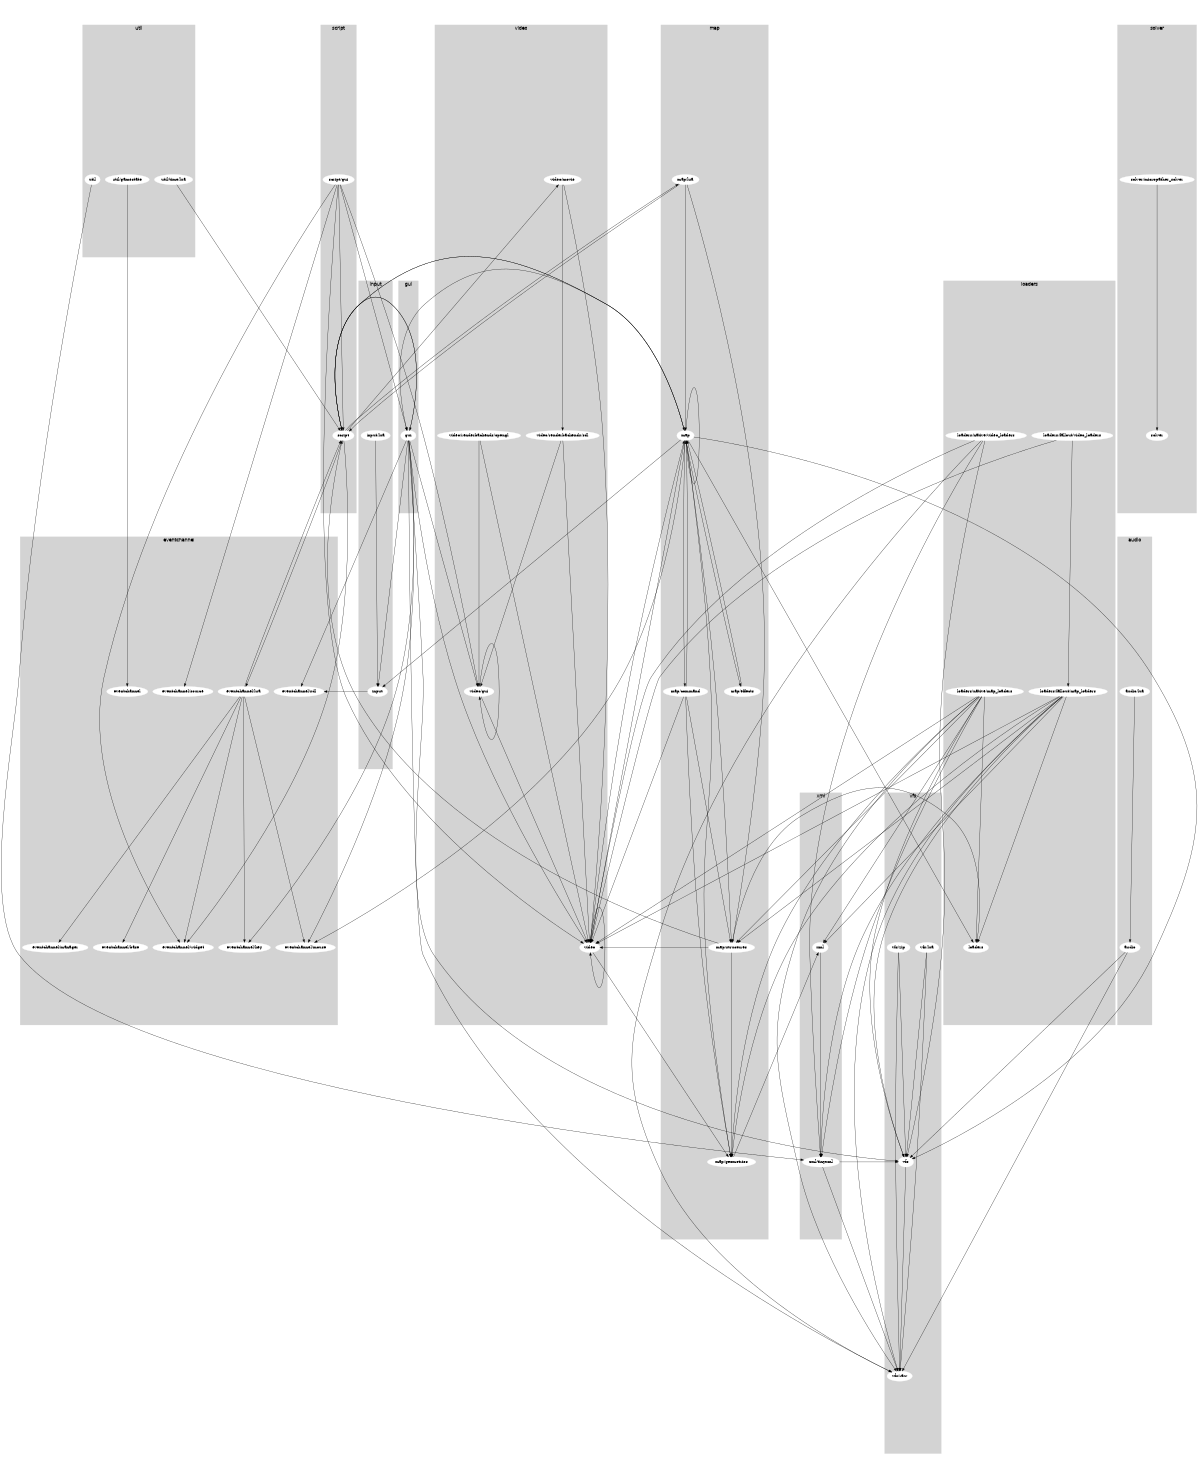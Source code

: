 digraph "source tree" {
    overlap=scale;
    size="8,10";
    ratio="fill";
    fontsize="16";
    fontname="Helvetica";
    clusterrank="local";
subgraph cluster_0 {
    style=filled;
    color=lightgrey;
    node [style=filled,color=white];
    "xml"; "xml/tinyxml"
    label = "xml";
}
subgraph cluster_1 {
    style=filled;
    color=lightgrey;
    node [style=filled,color=white];
    "map"; "map/command"; "map/lua"; "map/structures"; "map/effects"; "map/geometries"
    label = "map";
}
subgraph cluster_2 {
    style=filled;
    color=lightgrey;
    node [style=filled,color=white];
    "script/gui"; "script"
    label = "script";
}
subgraph cluster_3 {
    style=filled;
    color=lightgrey;
    node [style=filled,color=white];
    "gui"
    label = "gui";
}
subgraph cluster_4 {
    style=filled;
    color=lightgrey;
    node [style=filled,color=white];
    "solver"; "solver/micropather_solver"
    label = "solver";
}
subgraph cluster_5 {
    style=filled;
    color=lightgrey;
    node [style=filled,color=white];
    "eventchannel/base"; "eventchannel"; "eventchannel/mouse"; "eventchannel/key"; "eventchannel/lua"; "eventchannel/source"; "eventchannel/widget"; "eventchannel/manager"; "eventchannel/sdl"
    label = "eventchannel";
}
subgraph cluster_6 {
    style=filled;
    color=lightgrey;
    node [style=filled,color=white];
    "loaders/fallout/map_loaders"; "loaders/native/map_loaders"; "loaders/native/video_loaders"; "loaders/fallout/video_loaders"; "loaders"
    label = "loaders";
}
subgraph cluster_7 {
    style=filled;
    color=lightgrey;
    node [style=filled,color=white];
    "util"; "util/gamestate"; "util/time/lua"
    label = "util";
}
subgraph cluster_8 {
    style=filled;
    color=lightgrey;
    node [style=filled,color=white];
    "video/movie"; "video"; "video/gui"; "video/renderbackends/opengl"; "video/renderbackends/sdl"
    label = "video";
}
subgraph cluster_9 {
    style=filled;
    color=lightgrey;
    node [style=filled,color=white];
    "input"; "input/lua"
    label = "input";
}
subgraph cluster_10 {
    style=filled;
    color=lightgrey;
    node [style=filled,color=white];
    "audio"; "audio/lua"
    label = "audio";
}
subgraph cluster_11 {
    style=filled;
    color=lightgrey;
    node [style=filled,color=white];
    "vfs/zip"; "vfs/lua"; "vfs"; "vfs/raw"
    label = "vfs";
}
    "util/gamestate" -> "eventchannel"
    "audio/lua" -> "audio"
    "vfs/zip" -> "vfs"
    "vfs/zip" -> "vfs/raw"
    "video" -> "map"
    "video" -> "video"
    "video" -> "map/geometries"
    "eventchannel/lua" -> "script"
    "eventchannel/lua" -> "eventchannel/base"
    "eventchannel/lua" -> "eventchannel/mouse"
    "eventchannel/lua" -> "eventchannel/key"
    "eventchannel/lua" -> "eventchannel/widget"
    "eventchannel/lua" -> "eventchannel/manager"
    "script/gui" -> "video/gui"
    "script/gui" -> "script"
    "script/gui" -> "gui"
    "script/gui" -> "video"
    "script/gui" -> "eventchannel/source"
    "script/gui" -> "eventchannel/widget"
    "map/geometries" -> "xml"
    "xml" -> "xml/tinyxml"
    "map/command" -> "map"
    "map/command" -> "video"
    "map/command" -> "map/structures"
    "map/command" -> "map/geometries"
    "loaders/fallout/video_loaders" -> "loaders/fallout/map_loaders"
    "loaders/fallout/video_loaders" -> "video"
    "script" -> "map"
    "script" -> "video/movie"
    "script" -> "map/lua"
    "script" -> "gui"
    "script" -> "eventchannel/lua"
    "script" -> "eventchannel/widget"
    "input/lua" -> "input"
    "solver/micropather_solver" -> "solver"
    "xml/tinyxml" -> "vfs"
    "xml/tinyxml" -> "vfs/raw"
    "map/lua" -> "map"
    "map/lua" -> "map/structures"
    "map/lua" -> "script"
    "input" -> "eventchannel/sdl"
    "loaders/native/video_loaders" -> "xml/tinyxml"
    "loaders/native/video_loaders" -> "video"
    "loaders/native/video_loaders" -> "vfs"
    "loaders/native/video_loaders" -> "vfs/raw"
    "map" -> "map"
    "map" -> "map/command"
    "map" -> "script"
    "map" -> "gui"
    "map" -> "map/structures"
    "map" -> "eventchannel/mouse"
    "map" -> "video"
    "map" -> "map/effects"
    "map" -> "input"
    "map" -> "loaders"
    "map" -> "vfs"
    "map" -> "map/geometries"
    "loaders/fallout/map_loaders" -> "xml"
    "loaders/fallout/map_loaders" -> "map/structures"
    "loaders/fallout/map_loaders" -> "loaders"
    "loaders/fallout/map_loaders" -> "xml/tinyxml"
    "loaders/fallout/map_loaders" -> "vfs/raw"
    "loaders/fallout/map_loaders" -> "video"
    "loaders/fallout/map_loaders" -> "vfs"
    "loaders/fallout/map_loaders" -> "map/geometries"
    "util" -> "xml/tinyxml"
    "map/effects" -> "map"
    "vfs/lua" -> "vfs"
    "vfs/lua" -> "vfs/raw"
    "video/gui" -> "video/gui"
    "video/gui" -> "video"
    "video/movie" -> "video"
    "video/movie" -> "video/renderbackends/sdl"
    "video/renderbackends/sdl" -> "video/gui"
    "video/renderbackends/sdl" -> "video"
    "gui" -> "video/gui"
    "gui" -> "script"
    "gui" -> "eventchannel/mouse"
    "gui" -> "eventchannel/key"
    "gui" -> "video"
    "gui" -> "vfs/raw"
    "gui" -> "input"
    "gui" -> "vfs"
    "gui" -> "eventchannel/sdl"
    "map/structures" -> "loaders"
    "map/structures" -> "map/geometries"
    "map/structures" -> "video"
    "map/structures" -> "script"
    "loaders/native/map_loaders" -> "xml"
    "loaders/native/map_loaders" -> "map/structures"
    "loaders/native/map_loaders" -> "loaders"
    "loaders/native/map_loaders" -> "xml/tinyxml"
    "loaders/native/map_loaders" -> "vfs/raw"
    "loaders/native/map_loaders" -> "video"
    "loaders/native/map_loaders" -> "vfs"
    "loaders/native/map_loaders" -> "map/geometries"
    "video/renderbackends/opengl" -> "video/gui"
    "video/renderbackends/opengl" -> "video"
    "audio" -> "vfs"
    "audio" -> "vfs/raw"
    "vfs" -> "vfs/raw"
    "util/time/lua" -> "script"
}